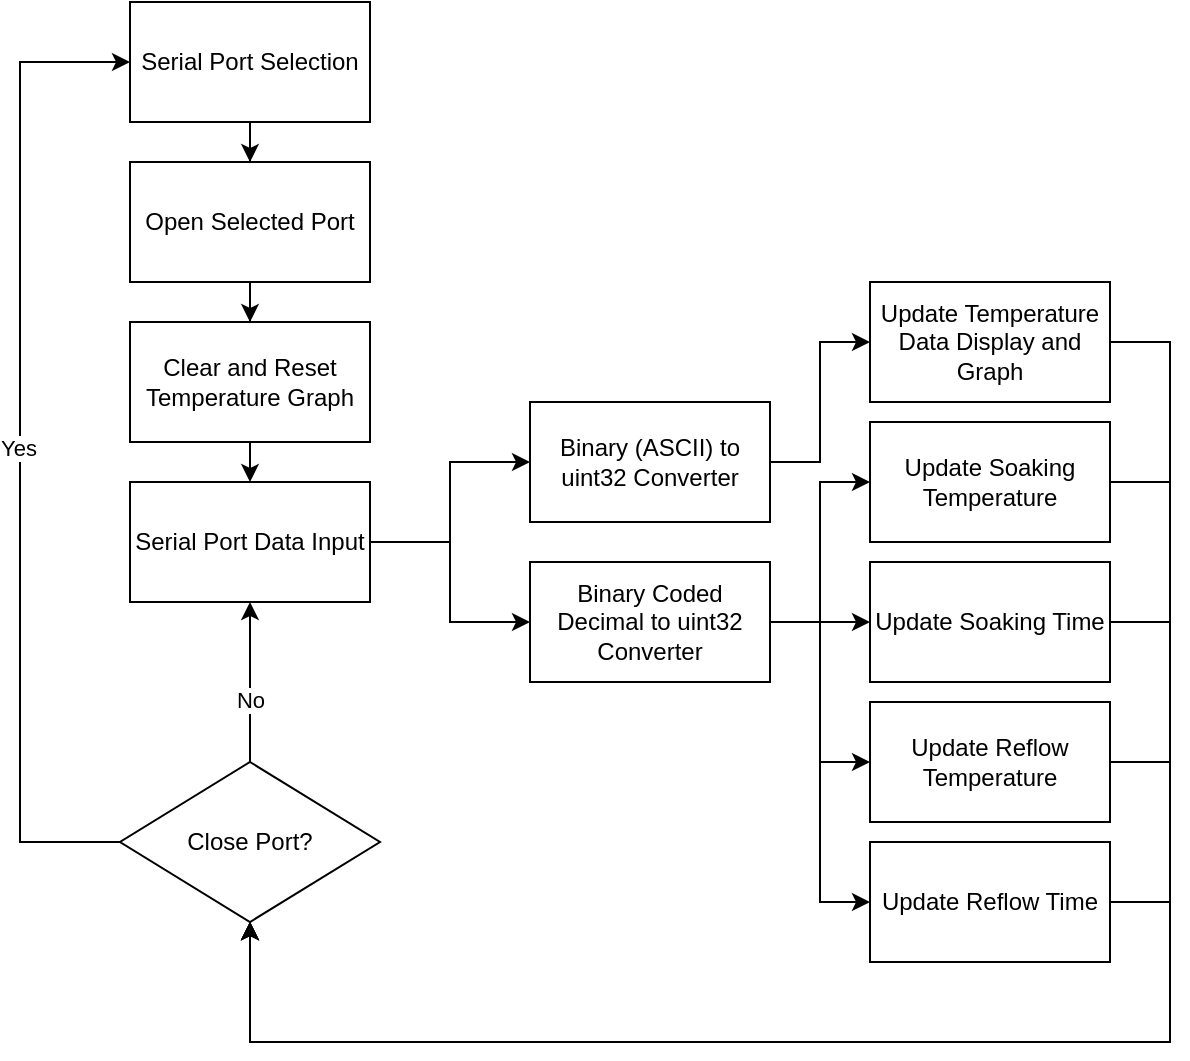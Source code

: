 <mxfile version="24.0.0" type="device">
  <diagram name="Page-1" id="NSwCtnFNLEtAnL3LdZNc">
    <mxGraphModel dx="1434" dy="746" grid="1" gridSize="10" guides="1" tooltips="1" connect="1" arrows="1" fold="1" page="1" pageScale="1" pageWidth="850" pageHeight="1100" math="0" shadow="0">
      <root>
        <mxCell id="0" />
        <mxCell id="1" parent="0" />
        <mxCell id="_OXYChIRy5-m-_-rCS6Q-22" style="edgeStyle=orthogonalEdgeStyle;rounded=0;orthogonalLoop=1;jettySize=auto;html=1;entryX=0;entryY=0.5;entryDx=0;entryDy=0;" edge="1" parent="1" source="_OXYChIRy5-m-_-rCS6Q-2" target="_OXYChIRy5-m-_-rCS6Q-4">
          <mxGeometry relative="1" as="geometry" />
        </mxCell>
        <mxCell id="_OXYChIRy5-m-_-rCS6Q-23" style="edgeStyle=orthogonalEdgeStyle;rounded=0;orthogonalLoop=1;jettySize=auto;html=1;entryX=0;entryY=0.5;entryDx=0;entryDy=0;" edge="1" parent="1" source="_OXYChIRy5-m-_-rCS6Q-2" target="_OXYChIRy5-m-_-rCS6Q-10">
          <mxGeometry relative="1" as="geometry" />
        </mxCell>
        <mxCell id="_OXYChIRy5-m-_-rCS6Q-24" style="edgeStyle=orthogonalEdgeStyle;rounded=0;orthogonalLoop=1;jettySize=auto;html=1;entryX=0;entryY=0.5;entryDx=0;entryDy=0;" edge="1" parent="1" source="_OXYChIRy5-m-_-rCS6Q-2" target="_OXYChIRy5-m-_-rCS6Q-8">
          <mxGeometry relative="1" as="geometry" />
        </mxCell>
        <mxCell id="_OXYChIRy5-m-_-rCS6Q-25" style="edgeStyle=orthogonalEdgeStyle;rounded=0;orthogonalLoop=1;jettySize=auto;html=1;entryX=0;entryY=0.5;entryDx=0;entryDy=0;" edge="1" parent="1" source="_OXYChIRy5-m-_-rCS6Q-2" target="_OXYChIRy5-m-_-rCS6Q-9">
          <mxGeometry relative="1" as="geometry" />
        </mxCell>
        <mxCell id="_OXYChIRy5-m-_-rCS6Q-2" value="Binary Coded Decimal to uint32 Converter" style="rounded=0;whiteSpace=wrap;html=1;" vertex="1" parent="1">
          <mxGeometry x="415" y="430" width="120" height="60" as="geometry" />
        </mxCell>
        <mxCell id="_OXYChIRy5-m-_-rCS6Q-19" style="edgeStyle=orthogonalEdgeStyle;rounded=0;orthogonalLoop=1;jettySize=auto;html=1;entryX=0;entryY=0.5;entryDx=0;entryDy=0;" edge="1" parent="1" source="_OXYChIRy5-m-_-rCS6Q-3" target="_OXYChIRy5-m-_-rCS6Q-11">
          <mxGeometry relative="1" as="geometry" />
        </mxCell>
        <mxCell id="_OXYChIRy5-m-_-rCS6Q-3" value="Binary (ASCII) to uint32 Converter" style="rounded=0;whiteSpace=wrap;html=1;" vertex="1" parent="1">
          <mxGeometry x="415" y="350" width="120" height="60" as="geometry" />
        </mxCell>
        <mxCell id="_OXYChIRy5-m-_-rCS6Q-35" style="edgeStyle=orthogonalEdgeStyle;rounded=0;orthogonalLoop=1;jettySize=auto;html=1;exitX=1;exitY=0.5;exitDx=0;exitDy=0;entryX=0.5;entryY=1;entryDx=0;entryDy=0;" edge="1" parent="1" source="_OXYChIRy5-m-_-rCS6Q-4">
          <mxGeometry relative="1" as="geometry">
            <mxPoint x="275" y="610" as="targetPoint" />
            <Array as="points">
              <mxPoint x="735" y="390" />
              <mxPoint x="735" y="670" />
              <mxPoint x="275" y="670" />
            </Array>
          </mxGeometry>
        </mxCell>
        <mxCell id="_OXYChIRy5-m-_-rCS6Q-4" value="Update Soaking Temperature" style="rounded=0;whiteSpace=wrap;html=1;" vertex="1" parent="1">
          <mxGeometry x="585" y="360" width="120" height="60" as="geometry" />
        </mxCell>
        <mxCell id="_OXYChIRy5-m-_-rCS6Q-43" style="edgeStyle=orthogonalEdgeStyle;rounded=0;orthogonalLoop=1;jettySize=auto;html=1;exitX=0.5;exitY=1;exitDx=0;exitDy=0;entryX=0.5;entryY=0;entryDx=0;entryDy=0;" edge="1" parent="1" source="_OXYChIRy5-m-_-rCS6Q-5" target="_OXYChIRy5-m-_-rCS6Q-37">
          <mxGeometry relative="1" as="geometry" />
        </mxCell>
        <mxCell id="_OXYChIRy5-m-_-rCS6Q-5" value="Clear and Reset Temperature Graph" style="rounded=0;whiteSpace=wrap;html=1;" vertex="1" parent="1">
          <mxGeometry x="215" y="310" width="120" height="60" as="geometry" />
        </mxCell>
        <mxCell id="_OXYChIRy5-m-_-rCS6Q-20" style="edgeStyle=orthogonalEdgeStyle;rounded=0;orthogonalLoop=1;jettySize=auto;html=1;entryX=0.5;entryY=0;entryDx=0;entryDy=0;" edge="1" parent="1" source="_OXYChIRy5-m-_-rCS6Q-7" target="_OXYChIRy5-m-_-rCS6Q-5">
          <mxGeometry relative="1" as="geometry" />
        </mxCell>
        <mxCell id="_OXYChIRy5-m-_-rCS6Q-7" value="Open Selected Port" style="rounded=0;whiteSpace=wrap;html=1;" vertex="1" parent="1">
          <mxGeometry x="215" y="230" width="120" height="60" as="geometry" />
        </mxCell>
        <mxCell id="_OXYChIRy5-m-_-rCS6Q-32" style="edgeStyle=orthogonalEdgeStyle;rounded=0;orthogonalLoop=1;jettySize=auto;html=1;exitX=1;exitY=0.5;exitDx=0;exitDy=0;entryX=0.5;entryY=1;entryDx=0;entryDy=0;" edge="1" parent="1" source="_OXYChIRy5-m-_-rCS6Q-8">
          <mxGeometry relative="1" as="geometry">
            <mxPoint x="275" y="610" as="targetPoint" />
            <Array as="points">
              <mxPoint x="735" y="530" />
              <mxPoint x="735" y="670" />
              <mxPoint x="275" y="670" />
            </Array>
          </mxGeometry>
        </mxCell>
        <mxCell id="_OXYChIRy5-m-_-rCS6Q-8" value="Update Reflow Temperature" style="rounded=0;whiteSpace=wrap;html=1;" vertex="1" parent="1">
          <mxGeometry x="585" y="500" width="120" height="60" as="geometry" />
        </mxCell>
        <mxCell id="_OXYChIRy5-m-_-rCS6Q-30" style="edgeStyle=orthogonalEdgeStyle;rounded=0;orthogonalLoop=1;jettySize=auto;html=1;entryX=0.5;entryY=1;entryDx=0;entryDy=0;" edge="1" parent="1" source="_OXYChIRy5-m-_-rCS6Q-9">
          <mxGeometry relative="1" as="geometry">
            <mxPoint x="275" y="610" as="targetPoint" />
            <Array as="points">
              <mxPoint x="735" y="600" />
              <mxPoint x="735" y="670" />
              <mxPoint x="275" y="670" />
            </Array>
          </mxGeometry>
        </mxCell>
        <mxCell id="_OXYChIRy5-m-_-rCS6Q-9" value="Update Reflow Time" style="rounded=0;whiteSpace=wrap;html=1;" vertex="1" parent="1">
          <mxGeometry x="585" y="570" width="120" height="60" as="geometry" />
        </mxCell>
        <mxCell id="_OXYChIRy5-m-_-rCS6Q-34" style="edgeStyle=orthogonalEdgeStyle;rounded=0;orthogonalLoop=1;jettySize=auto;html=1;exitX=1;exitY=0.5;exitDx=0;exitDy=0;entryX=0.5;entryY=1;entryDx=0;entryDy=0;" edge="1" parent="1" source="_OXYChIRy5-m-_-rCS6Q-10">
          <mxGeometry relative="1" as="geometry">
            <mxPoint x="275" y="610" as="targetPoint" />
            <Array as="points">
              <mxPoint x="735" y="460" />
              <mxPoint x="735" y="670" />
              <mxPoint x="275" y="670" />
            </Array>
          </mxGeometry>
        </mxCell>
        <mxCell id="_OXYChIRy5-m-_-rCS6Q-10" value="Update Soaking Time" style="rounded=0;whiteSpace=wrap;html=1;" vertex="1" parent="1">
          <mxGeometry x="585" y="430" width="120" height="60" as="geometry" />
        </mxCell>
        <mxCell id="_OXYChIRy5-m-_-rCS6Q-28" style="edgeStyle=orthogonalEdgeStyle;rounded=0;orthogonalLoop=1;jettySize=auto;html=1;entryX=0.5;entryY=1;entryDx=0;entryDy=0;" edge="1" parent="1" source="_OXYChIRy5-m-_-rCS6Q-11">
          <mxGeometry relative="1" as="geometry">
            <mxPoint x="275" y="610" as="targetPoint" />
            <Array as="points">
              <mxPoint x="735" y="320" />
              <mxPoint x="735" y="670" />
              <mxPoint x="275" y="670" />
            </Array>
          </mxGeometry>
        </mxCell>
        <mxCell id="_OXYChIRy5-m-_-rCS6Q-11" value="Update Temperature Data Display and Graph" style="rounded=0;whiteSpace=wrap;html=1;" vertex="1" parent="1">
          <mxGeometry x="585" y="290" width="120" height="60" as="geometry" />
        </mxCell>
        <mxCell id="_OXYChIRy5-m-_-rCS6Q-17" style="edgeStyle=orthogonalEdgeStyle;rounded=0;orthogonalLoop=1;jettySize=auto;html=1;entryX=0.5;entryY=0;entryDx=0;entryDy=0;" edge="1" parent="1" source="_OXYChIRy5-m-_-rCS6Q-12" target="_OXYChIRy5-m-_-rCS6Q-7">
          <mxGeometry relative="1" as="geometry" />
        </mxCell>
        <mxCell id="_OXYChIRy5-m-_-rCS6Q-12" value="Serial Port Selection" style="rounded=0;whiteSpace=wrap;html=1;" vertex="1" parent="1">
          <mxGeometry x="215" y="150" width="120" height="60" as="geometry" />
        </mxCell>
        <mxCell id="_OXYChIRy5-m-_-rCS6Q-41" style="edgeStyle=orthogonalEdgeStyle;rounded=0;orthogonalLoop=1;jettySize=auto;html=1;entryX=0;entryY=0.5;entryDx=0;entryDy=0;" edge="1" parent="1" source="_OXYChIRy5-m-_-rCS6Q-37" target="_OXYChIRy5-m-_-rCS6Q-3">
          <mxGeometry relative="1" as="geometry" />
        </mxCell>
        <mxCell id="_OXYChIRy5-m-_-rCS6Q-42" style="edgeStyle=orthogonalEdgeStyle;rounded=0;orthogonalLoop=1;jettySize=auto;html=1;exitX=1;exitY=0.5;exitDx=0;exitDy=0;entryX=0;entryY=0.5;entryDx=0;entryDy=0;" edge="1" parent="1" source="_OXYChIRy5-m-_-rCS6Q-37" target="_OXYChIRy5-m-_-rCS6Q-2">
          <mxGeometry relative="1" as="geometry" />
        </mxCell>
        <mxCell id="_OXYChIRy5-m-_-rCS6Q-37" value="&lt;div&gt;Serial Port Data Input&lt;/div&gt;" style="whiteSpace=wrap;html=1;" vertex="1" parent="1">
          <mxGeometry x="215" y="390" width="120" height="60" as="geometry" />
        </mxCell>
        <mxCell id="_OXYChIRy5-m-_-rCS6Q-40" style="edgeStyle=orthogonalEdgeStyle;rounded=0;orthogonalLoop=1;jettySize=auto;html=1;entryX=0.5;entryY=1;entryDx=0;entryDy=0;" edge="1" parent="1" source="_OXYChIRy5-m-_-rCS6Q-39" target="_OXYChIRy5-m-_-rCS6Q-37">
          <mxGeometry relative="1" as="geometry" />
        </mxCell>
        <mxCell id="_OXYChIRy5-m-_-rCS6Q-44" value="No" style="edgeLabel;html=1;align=center;verticalAlign=middle;resizable=0;points=[];" vertex="1" connectable="0" parent="_OXYChIRy5-m-_-rCS6Q-40">
          <mxGeometry x="-0.225" relative="1" as="geometry">
            <mxPoint as="offset" />
          </mxGeometry>
        </mxCell>
        <mxCell id="_OXYChIRy5-m-_-rCS6Q-45" style="edgeStyle=orthogonalEdgeStyle;rounded=0;orthogonalLoop=1;jettySize=auto;html=1;exitX=0;exitY=0.5;exitDx=0;exitDy=0;entryX=0;entryY=0.5;entryDx=0;entryDy=0;" edge="1" parent="1" source="_OXYChIRy5-m-_-rCS6Q-39" target="_OXYChIRy5-m-_-rCS6Q-12">
          <mxGeometry relative="1" as="geometry">
            <Array as="points">
              <mxPoint x="160" y="570" />
              <mxPoint x="160" y="180" />
            </Array>
          </mxGeometry>
        </mxCell>
        <mxCell id="_OXYChIRy5-m-_-rCS6Q-46" value="&lt;div&gt;Yes&lt;/div&gt;" style="edgeLabel;html=1;align=center;verticalAlign=middle;resizable=0;points=[];" vertex="1" connectable="0" parent="_OXYChIRy5-m-_-rCS6Q-45">
          <mxGeometry x="-0.002" y="1" relative="1" as="geometry">
            <mxPoint as="offset" />
          </mxGeometry>
        </mxCell>
        <mxCell id="_OXYChIRy5-m-_-rCS6Q-39" value="Close Port?" style="rhombus;whiteSpace=wrap;html=1;" vertex="1" parent="1">
          <mxGeometry x="210" y="530" width="130" height="80" as="geometry" />
        </mxCell>
      </root>
    </mxGraphModel>
  </diagram>
</mxfile>
